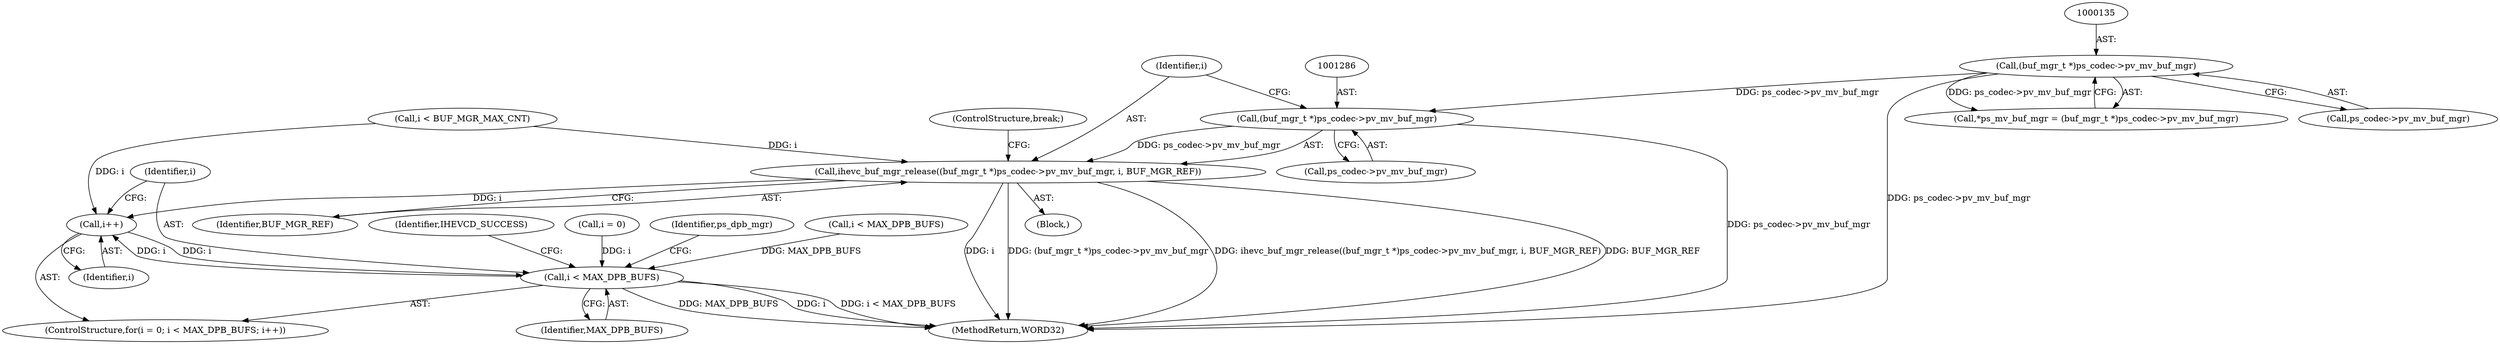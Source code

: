 digraph "0_Android_913d9e8d93d6b81bb8eac3fc2c1426651f5b259d_0@pointer" {
"1001285" [label="(Call,(buf_mgr_t *)ps_codec->pv_mv_buf_mgr)"];
"1000134" [label="(Call,(buf_mgr_t *)ps_codec->pv_mv_buf_mgr)"];
"1001284" [label="(Call,ihevc_buf_mgr_release((buf_mgr_t *)ps_codec->pv_mv_buf_mgr, i, BUF_MGR_REF))"];
"1001211" [label="(Call,i++)"];
"1001208" [label="(Call,i < MAX_DPB_BUFS)"];
"1000464" [label="(Call,i < MAX_DPB_BUFS)"];
"1001296" [label="(Identifier,IHEVCD_SUCCESS)"];
"1001285" [label="(Call,(buf_mgr_t *)ps_codec->pv_mv_buf_mgr)"];
"1001291" [label="(Identifier,BUF_MGR_REF)"];
"1001208" [label="(Call,i < MAX_DPB_BUFS)"];
"1001267" [label="(Call,i < BUF_MGR_MAX_CNT)"];
"1001209" [label="(Identifier,i)"];
"1001205" [label="(Call,i = 0)"];
"1001204" [label="(ControlStructure,for(i = 0; i < MAX_DPB_BUFS; i++))"];
"1001290" [label="(Identifier,i)"];
"1001287" [label="(Call,ps_codec->pv_mv_buf_mgr)"];
"1001284" [label="(Call,ihevc_buf_mgr_release((buf_mgr_t *)ps_codec->pv_mv_buf_mgr, i, BUF_MGR_REF))"];
"1001212" [label="(Identifier,i)"];
"1001292" [label="(ControlStructure,break;)"];
"1001283" [label="(Block,)"];
"1000132" [label="(Call,*ps_mv_buf_mgr = (buf_mgr_t *)ps_codec->pv_mv_buf_mgr)"];
"1001211" [label="(Call,i++)"];
"1001297" [label="(MethodReturn,WORD32)"];
"1000136" [label="(Call,ps_codec->pv_mv_buf_mgr)"];
"1001210" [label="(Identifier,MAX_DPB_BUFS)"];
"1000134" [label="(Call,(buf_mgr_t *)ps_codec->pv_mv_buf_mgr)"];
"1001219" [label="(Identifier,ps_dpb_mgr)"];
"1001285" -> "1001284"  [label="AST: "];
"1001285" -> "1001287"  [label="CFG: "];
"1001286" -> "1001285"  [label="AST: "];
"1001287" -> "1001285"  [label="AST: "];
"1001290" -> "1001285"  [label="CFG: "];
"1001285" -> "1001297"  [label="DDG: ps_codec->pv_mv_buf_mgr"];
"1001285" -> "1001284"  [label="DDG: ps_codec->pv_mv_buf_mgr"];
"1000134" -> "1001285"  [label="DDG: ps_codec->pv_mv_buf_mgr"];
"1000134" -> "1000132"  [label="AST: "];
"1000134" -> "1000136"  [label="CFG: "];
"1000135" -> "1000134"  [label="AST: "];
"1000136" -> "1000134"  [label="AST: "];
"1000132" -> "1000134"  [label="CFG: "];
"1000134" -> "1001297"  [label="DDG: ps_codec->pv_mv_buf_mgr"];
"1000134" -> "1000132"  [label="DDG: ps_codec->pv_mv_buf_mgr"];
"1001284" -> "1001283"  [label="AST: "];
"1001284" -> "1001291"  [label="CFG: "];
"1001290" -> "1001284"  [label="AST: "];
"1001291" -> "1001284"  [label="AST: "];
"1001292" -> "1001284"  [label="CFG: "];
"1001284" -> "1001297"  [label="DDG: i"];
"1001284" -> "1001297"  [label="DDG: (buf_mgr_t *)ps_codec->pv_mv_buf_mgr"];
"1001284" -> "1001297"  [label="DDG: ihevc_buf_mgr_release((buf_mgr_t *)ps_codec->pv_mv_buf_mgr, i, BUF_MGR_REF)"];
"1001284" -> "1001297"  [label="DDG: BUF_MGR_REF"];
"1001284" -> "1001211"  [label="DDG: i"];
"1001267" -> "1001284"  [label="DDG: i"];
"1001211" -> "1001204"  [label="AST: "];
"1001211" -> "1001212"  [label="CFG: "];
"1001212" -> "1001211"  [label="AST: "];
"1001209" -> "1001211"  [label="CFG: "];
"1001211" -> "1001208"  [label="DDG: i"];
"1001267" -> "1001211"  [label="DDG: i"];
"1001208" -> "1001211"  [label="DDG: i"];
"1001208" -> "1001204"  [label="AST: "];
"1001208" -> "1001210"  [label="CFG: "];
"1001209" -> "1001208"  [label="AST: "];
"1001210" -> "1001208"  [label="AST: "];
"1001219" -> "1001208"  [label="CFG: "];
"1001296" -> "1001208"  [label="CFG: "];
"1001208" -> "1001297"  [label="DDG: i"];
"1001208" -> "1001297"  [label="DDG: i < MAX_DPB_BUFS"];
"1001208" -> "1001297"  [label="DDG: MAX_DPB_BUFS"];
"1001205" -> "1001208"  [label="DDG: i"];
"1000464" -> "1001208"  [label="DDG: MAX_DPB_BUFS"];
}
